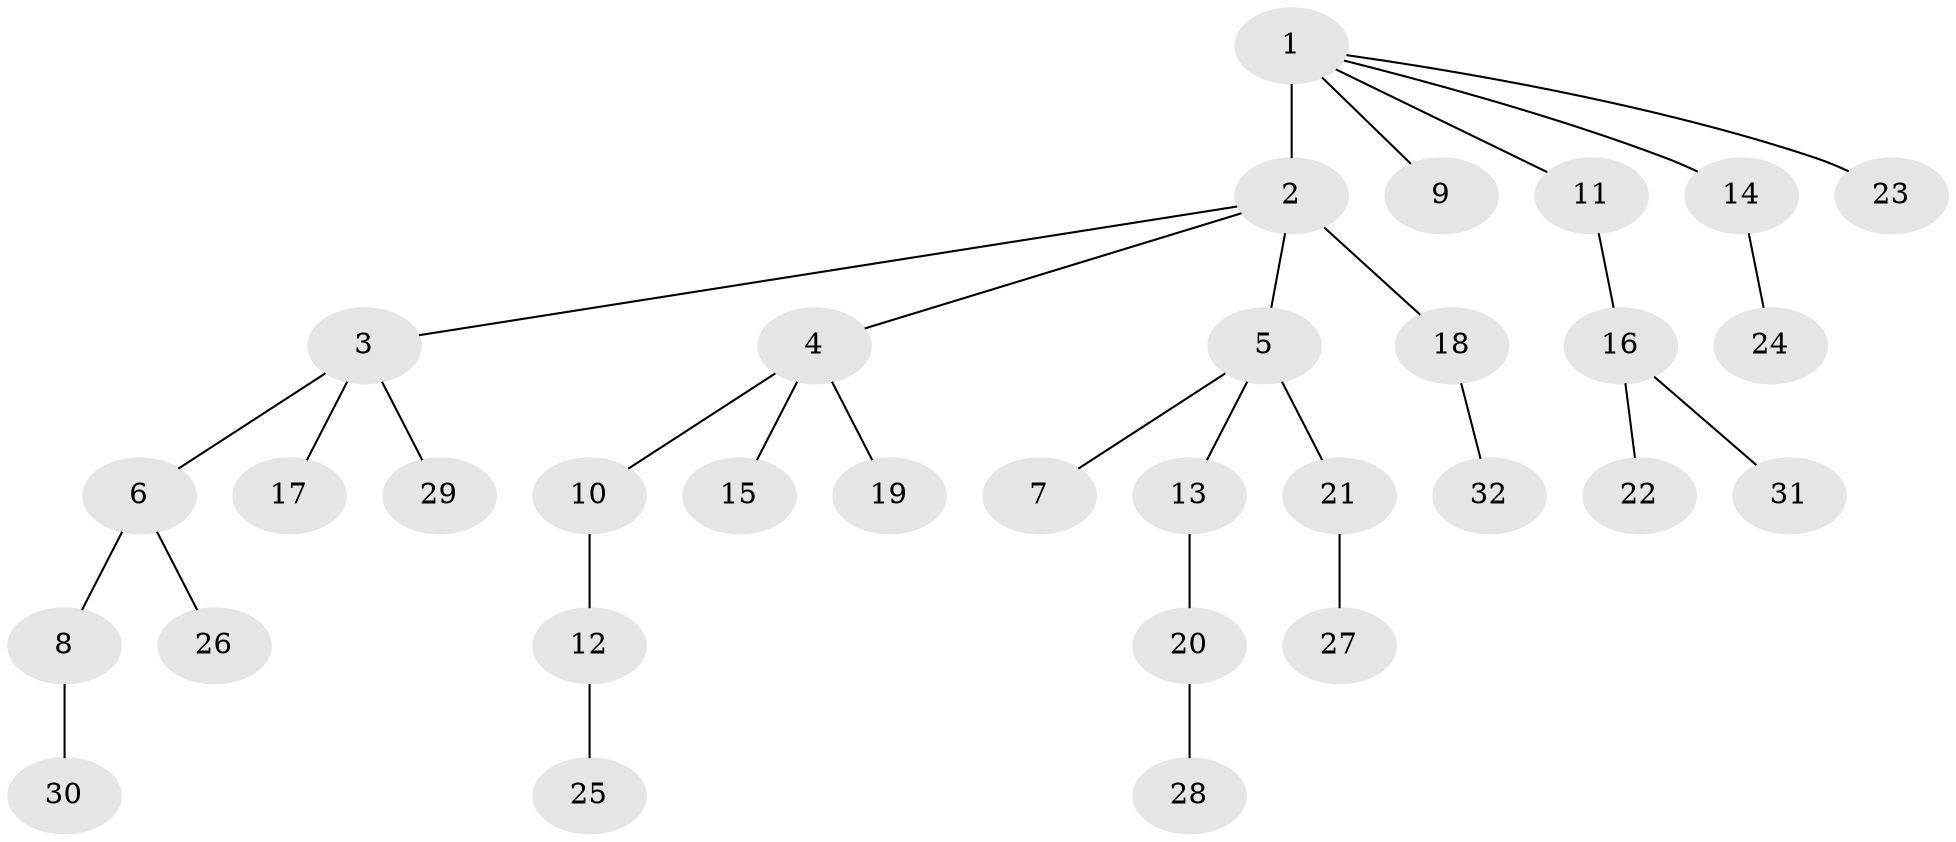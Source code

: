 // original degree distribution, {11: 0.016666666666666666, 3: 0.18333333333333332, 2: 0.16666666666666666, 5: 0.016666666666666666, 4: 0.06666666666666667, 1: 0.55}
// Generated by graph-tools (version 1.1) at 2025/36/03/09/25 02:36:33]
// undirected, 32 vertices, 31 edges
graph export_dot {
graph [start="1"]
  node [color=gray90,style=filled];
  1;
  2;
  3;
  4;
  5;
  6;
  7;
  8;
  9;
  10;
  11;
  12;
  13;
  14;
  15;
  16;
  17;
  18;
  19;
  20;
  21;
  22;
  23;
  24;
  25;
  26;
  27;
  28;
  29;
  30;
  31;
  32;
  1 -- 2 [weight=6.0];
  1 -- 9 [weight=1.0];
  1 -- 11 [weight=1.0];
  1 -- 14 [weight=1.0];
  1 -- 23 [weight=1.0];
  2 -- 3 [weight=1.0];
  2 -- 4 [weight=1.0];
  2 -- 5 [weight=1.0];
  2 -- 18 [weight=1.0];
  3 -- 6 [weight=1.0];
  3 -- 17 [weight=1.0];
  3 -- 29 [weight=1.0];
  4 -- 10 [weight=1.0];
  4 -- 15 [weight=1.0];
  4 -- 19 [weight=1.0];
  5 -- 7 [weight=1.0];
  5 -- 13 [weight=1.0];
  5 -- 21 [weight=1.0];
  6 -- 8 [weight=1.0];
  6 -- 26 [weight=1.0];
  8 -- 30 [weight=1.0];
  10 -- 12 [weight=1.0];
  11 -- 16 [weight=1.0];
  12 -- 25 [weight=1.0];
  13 -- 20 [weight=1.0];
  14 -- 24 [weight=1.0];
  16 -- 22 [weight=1.0];
  16 -- 31 [weight=1.0];
  18 -- 32 [weight=1.0];
  20 -- 28 [weight=2.0];
  21 -- 27 [weight=1.0];
}
